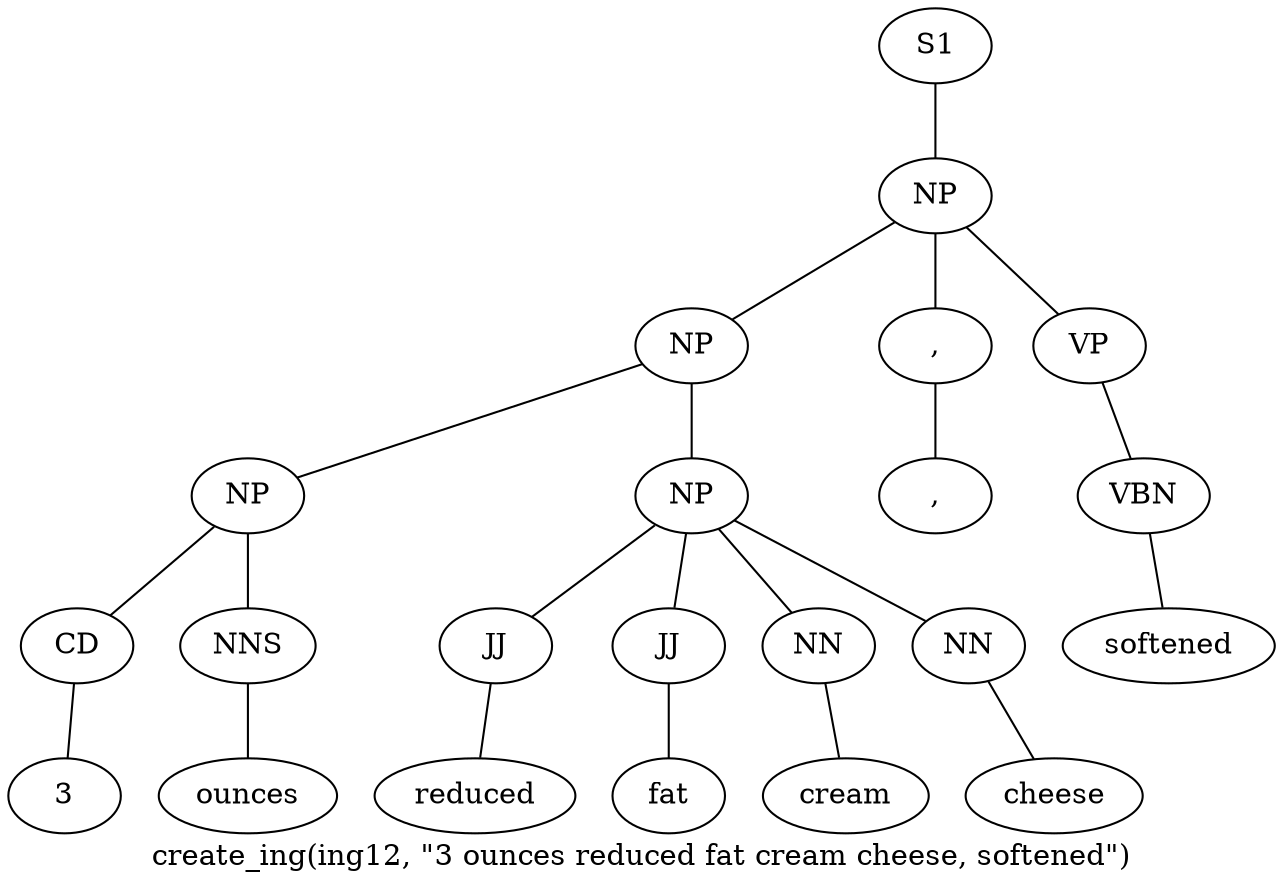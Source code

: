 graph SyntaxGraph {
	label = "create_ing(ing12, \"3 ounces reduced fat cream cheese, softened\")";
	Node0 [label="S1"];
	Node1 [label="NP"];
	Node2 [label="NP"];
	Node3 [label="NP"];
	Node4 [label="CD"];
	Node5 [label="3"];
	Node6 [label="NNS"];
	Node7 [label="ounces"];
	Node8 [label="NP"];
	Node9 [label="JJ"];
	Node10 [label="reduced"];
	Node11 [label="JJ"];
	Node12 [label="fat"];
	Node13 [label="NN"];
	Node14 [label="cream"];
	Node15 [label="NN"];
	Node16 [label="cheese"];
	Node17 [label=","];
	Node18 [label=","];
	Node19 [label="VP"];
	Node20 [label="VBN"];
	Node21 [label="softened"];

	Node0 -- Node1;
	Node1 -- Node2;
	Node1 -- Node17;
	Node1 -- Node19;
	Node2 -- Node3;
	Node2 -- Node8;
	Node3 -- Node4;
	Node3 -- Node6;
	Node4 -- Node5;
	Node6 -- Node7;
	Node8 -- Node9;
	Node8 -- Node11;
	Node8 -- Node13;
	Node8 -- Node15;
	Node9 -- Node10;
	Node11 -- Node12;
	Node13 -- Node14;
	Node15 -- Node16;
	Node17 -- Node18;
	Node19 -- Node20;
	Node20 -- Node21;
}